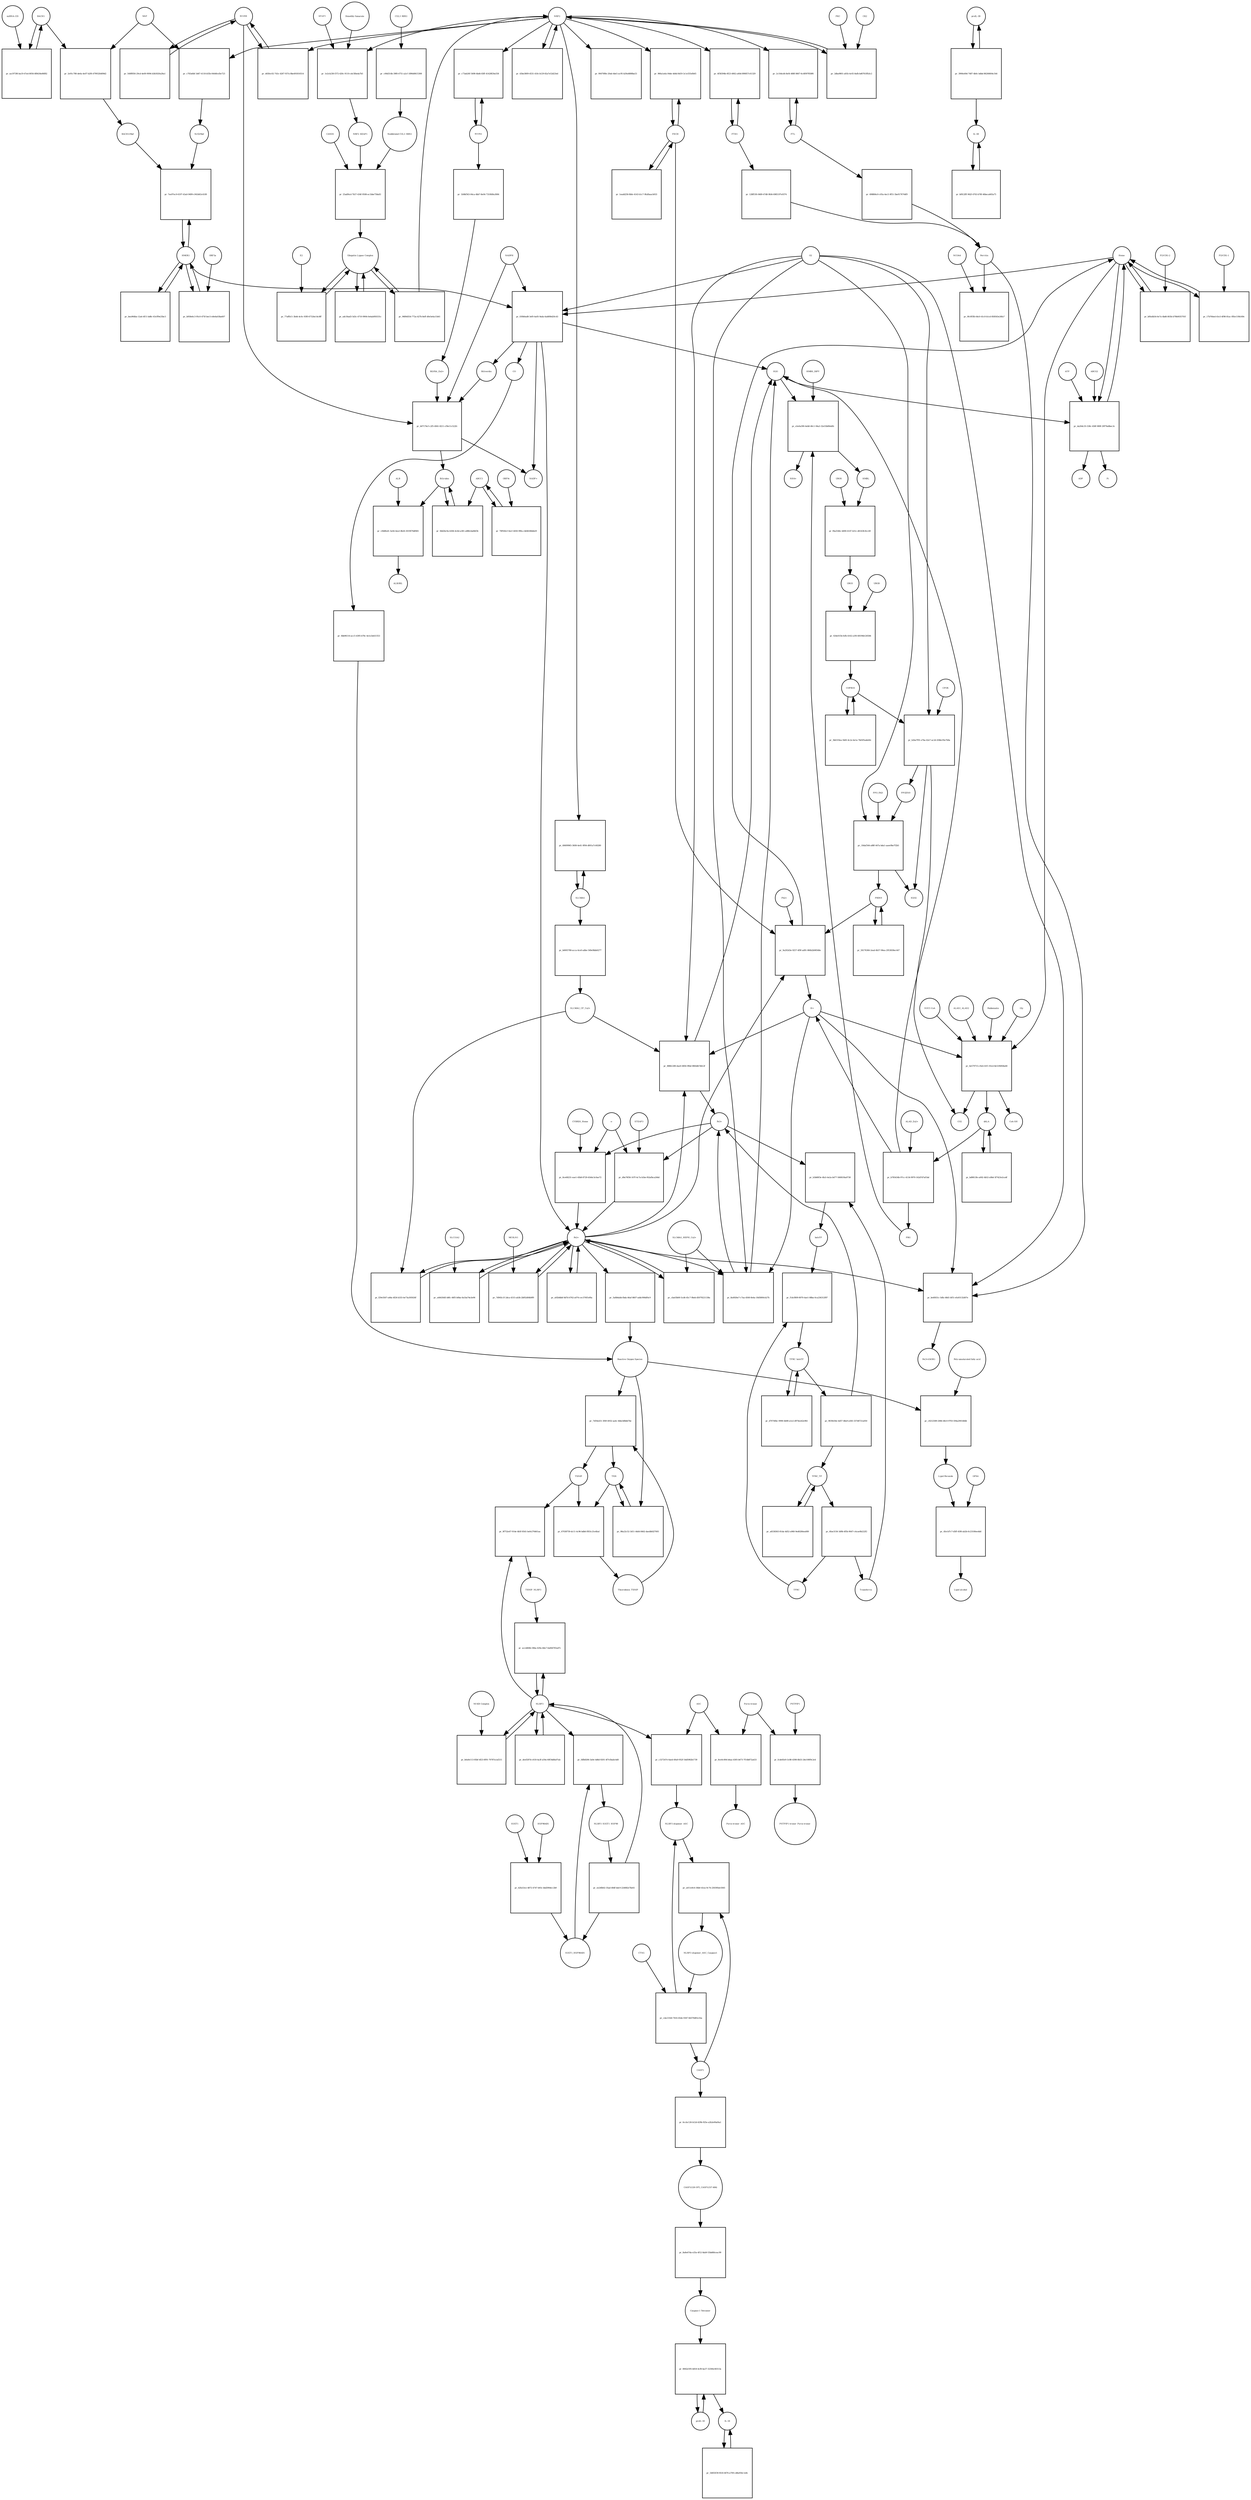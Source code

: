 strict digraph  {
Heme [annotation="urn_miriam_obo.chebi_CHEBI%3A30413", bipartite=0, cls="simple chemical", fontsize=4, label=Heme, shape=circle];
"pr_030b0ad8-3ef0-4a05-9ada-6ad69b420c43" [annotation="", bipartite=1, cls=process, fontsize=4, label="pr_030b0ad8-3ef0-4a05-9ada-6ad69b420c43", shape=square];
Biliverdin [annotation="urn_miriam_obo.chebi_CHEBI%3A17033", bipartite=0, cls="simple chemical", fontsize=4, label=Biliverdin, shape=circle];
HMOX1 [annotation="", bipartite=0, cls=macromolecule, fontsize=4, label=HMOX1, shape=circle];
O2 [annotation="urn_miriam_obo.chebi_CHEBI%3A15379", bipartite=0, cls="simple chemical", fontsize=4, label=O2, shape=circle];
NADPH [annotation="urn_miriam_obo.chebi_CHEBI%3A16474", bipartite=0, cls="simple chemical", fontsize=4, label=NADPH, shape=circle];
H2O [annotation="urn_miriam_obo.chebi_CHEBI%3A15377", bipartite=0, cls="simple chemical", fontsize=4, label=H2O, shape=circle];
"Fe2+" [annotation="urn_miriam_obo.chebi_CHEBI%3A29033", bipartite=0, cls="simple chemical", fontsize=4, label="Fe2+", shape=circle];
"NADP+" [annotation="urn_miriam_obo.chebi_CHEBI%3A18009", bipartite=0, cls="simple chemical", fontsize=4, label="NADP+", shape=circle];
CO [annotation="urn_miriam_obo.chebi_CHEBI%3A17245", bipartite=0, cls="simple chemical", fontsize=4, label=CO, shape=circle];
"pr_bf0a4b54-6e7a-4bd6-803b-b79b0035701f" [annotation="", bipartite=1, cls=process, fontsize=4, label="pr_bf0a4b54-6e7a-4bd6-803b-b79b0035701f", shape=square];
"FLVCR1-2" [annotation=urn_miriam_uniprot_Q9Y5Y0, bipartite=0, cls=macromolecule, fontsize=4, label="FLVCR1-2", shape=circle];
"pr_b07176cf-c2f5-4941-8211-cf9e11c522fc" [annotation="", bipartite=1, cls=process, fontsize=4, label="pr_b07176cf-c2f5-4941-8211-cf9e11c522fc", shape=square];
Bilirubin [annotation="urn_miriam_obo.chebi_CHEBI%3A16990", bipartite=0, cls="simple chemical", fontsize=4, label=Bilirubin, shape=circle];
BLVRB [annotation=urn_miriam_uniprot_P30043, bipartite=0, cls=macromolecule, fontsize=4, label=BLVRB, shape=circle];
"BLVRA_Zn2+" [annotation="urn_miriam_obo.chebi_CHEBI%3A29805|urn_miriam_uniprot_P53004", bipartite=0, cls=complex, fontsize=4, label="BLVRA_Zn2+", shape=circle];
"pr_84d2bc9a-b584-4c6d-a381-a88b1da8bf3b" [annotation="", bipartite=1, cls=process, fontsize=4, label="pr_84d2bc9a-b584-4c6d-a381-a88b1da8bf3b", shape=square];
ABCC1 [annotation="", bipartite=0, cls=macromolecule, fontsize=4, label=ABCC1, shape=circle];
"pr_c0b8fed1-5e44-4ea3-8b26-3019076df681" [annotation="", bipartite=1, cls=process, fontsize=4, label="pr_c0b8fed1-5e44-4ea3-8b26-3019076df681", shape=square];
ALB [annotation=urn_miriam_uniprot_P02768, bipartite=0, cls=macromolecule, fontsize=4, label=ALB, shape=circle];
"ALB/BIL" [annotation="urn_miriam_uniprot_P02768|urn_miriam_obo.chebi_CHEBI%3A16990", bipartite=0, cls=complex, fontsize=4, label="ALB/BIL", shape=circle];
NRF2 [annotation="", bipartite=0, cls=macromolecule, fontsize=4, label=NRF2, shape=circle];
"pr_c783a6bf-3d47-4118-b55b-04440cd5e723" [annotation="", bipartite=1, cls=process, fontsize=4, label="pr_c783a6bf-3d47-4118-b55b-04440cd5e723", shape=square];
MAF [annotation=urn_miriam_uniprot_O75444, bipartite=0, cls=macromolecule, fontsize=4, label=MAF, shape=circle];
"Nrf2/Maf" [annotation="", bipartite=0, cls=complex, fontsize=4, label="Nrf2/Maf", shape=circle];
"pr_2e91c780-de6a-4e07-b2f6-4799320d09d2" [annotation="", bipartite=1, cls=process, fontsize=4, label="pr_2e91c780-de6a-4e07-b2f6-4799320d09d2", shape=square];
BACH1 [annotation=urn_miriam_uniprot_O14867, bipartite=0, cls=macromolecule, fontsize=4, label=BACH1, shape=circle];
"BACH1/Maf" [annotation="", bipartite=0, cls=complex, fontsize=4, label="BACH1/Maf", shape=circle];
"pr_aa1973f6-ba19-47a4-8056-8f8436e86f82" [annotation="", bipartite=1, cls=process, fontsize=4, label="pr_aa1973f6-ba19-47a4-8056-8f8436e86f82", shape=square];
"miRNA-155" [annotation=urn_miriam_ncbigene_406947, bipartite=0, cls="nucleic acid feature", fontsize=4, label="miRNA-155", shape=circle];
"pr_7ee97ec9-6197-43a0-9499-c943d43c4189" [annotation="", bipartite=1, cls=process, fontsize=4, label="pr_7ee97ec9-6197-43a0-9499-c943d43c4189", shape=square];
PRIN9 [annotation="urn_miriam_obo.chebi_CHEBI%3A15430", bipartite=0, cls="simple chemical", fontsize=4, label=PRIN9, shape=circle];
"pr_9a202d3e-9257-4f9f-ad91-866b2b98548e" [annotation="", bipartite=1, cls=process, fontsize=4, label="pr_9a202d3e-9257-4f9f-ad91-866b2b98548e", shape=square];
FECH [annotation=urn_miriam_uniprot_P22830, bipartite=0, cls=macromolecule, fontsize=4, label=FECH, shape=circle];
"Pb2+" [annotation="urn_miriam_obo.chebi_CHEBI%3A27889", bipartite=0, cls="simple chemical", fontsize=4, label="Pb2+", shape=circle];
"H+" [annotation="urn_miriam_obo.chebi_CHEBI%3A15378", bipartite=0, cls="simple chemical", fontsize=4, label="H+", shape=circle];
"SUCC-CoA" [annotation="urn_miriam_obo.chebi_CHEBI%3A57292", bipartite=0, cls="simple chemical", fontsize=4, label="SUCC-CoA", shape=circle];
"pr_4e579715-c9e4-41f1-93cd-8e51f6858a68" [annotation="", bipartite=1, cls=process, fontsize=4, label="pr_4e579715-c9e4-41f1-93cd-8e51f6858a68", shape=square];
dALA [annotation="urn_miriam_obo.chebi_CHEBI%3A356416", bipartite=0, cls="simple chemical", fontsize=4, label=dALA, shape=circle];
ALAS1_ALAS2 [annotation="urn_miriam_uniprot_P13196|urn_miriam_uniprot_P22557", bipartite=0, cls=complex, fontsize=4, label=ALAS1_ALAS2, shape=circle];
Panhematin [annotation="urn_miriam_obo.chebi_CHEBI%3A50385", bipartite=0, cls="simple chemical", fontsize=4, label=Panhematin, shape=circle];
Gly [annotation="urn_miriam_obo.chebi_CHEBI%3A57305", bipartite=0, cls="simple chemical", fontsize=4, label=Gly, shape=circle];
"CoA-SH" [annotation="urn_miriam_obo.chebi_CHEBI%3A15346", bipartite=0, cls="simple chemical", fontsize=4, label="CoA-SH", shape=circle];
CO2 [annotation="urn_miriam_obo.chebi_CHEBI%3A16526", bipartite=0, cls="simple chemical", fontsize=4, label=CO2, shape=circle];
"pr_1e2cb238-f372-420c-9110-cdc5fbeda7b5" [annotation="", bipartite=1, cls=process, fontsize=4, label="pr_1e2cb238-f372-420c-9110-cdc5fbeda7b5", shape=square];
KEAP1 [annotation=urn_miriam_uniprot_Q14145, bipartite=0, cls=macromolecule, fontsize=4, label=KEAP1, shape=circle];
NRF2_KEAP1 [annotation="urn_miriam_uniprot_Q14145|urn_miriam_uniprot_Q16236", bipartite=0, cls=complex, fontsize=4, label=NRF2_KEAP1, shape=circle];
"Dimethly fumarate" [annotation="urn_miriam_obo.chebi_CHEBI%3A76004", bipartite=0, cls="simple chemical", fontsize=4, label="Dimethly fumarate", shape=circle];
"Ubiquitin Ligase Complex" [annotation="urn_miriam_uniprot_Q14145|urn_miriam_uniprot_Q15843|urn_miriam_uniprot_Q13618|urn_miriam_uniprot_P62877|urn_miriam_uniprot_Q16236|urn_miriam_uniprot_P0CG48|urn_miriam_pubmed_19940261|urn_miriam_interpro_IPR000608", bipartite=0, cls=complex, fontsize=4, label="Ubiquitin Ligase Complex", shape=circle];
"pr_adc56ad3-5d3c-4710-9904-0e4ab950331c" [annotation="", bipartite=1, cls=process, fontsize=4, label="pr_adc56ad3-5d3c-4710-9904-0e4ab950331c", shape=square];
"pr_b785434b-97cc-4134-9970-162d7d7af1bd" [annotation="", bipartite=1, cls=process, fontsize=4, label="pr_b785434b-97cc-4134-9970-162d7d7af1bd", shape=square];
PBG [annotation="urn_miriam_obo.chebi_CHEBI%3A58126", bipartite=0, cls="simple chemical", fontsize=4, label=PBG, shape=circle];
"ALAD_Zn2+" [annotation="urn_miriam_uniprot_P13716|urn_miriam_obo.chebi_CHEBI%3A29105", bipartite=0, cls=complex, fontsize=4, label="ALAD_Zn2+", shape=circle];
"pr_e5e0a390-4eb8-40c1-94a3-32e55b89ebfb" [annotation="", bipartite=1, cls=process, fontsize=4, label="pr_e5e0a390-4eb8-40c1-94a3-32e55b89ebfb", shape=square];
HMBL [annotation="urn_miriam_obo.chebi_CHEBI%3A57845", bipartite=0, cls="simple chemical", fontsize=4, label=HMBL, shape=circle];
HMBS_DIPY [annotation="urn_miriam_obo.chebi_CHEBI%3A36319|urn_miriam_uniprot_P08397", bipartite=0, cls=complex, fontsize=4, label=HMBS_DIPY, shape=circle];
"NH4+" [annotation="urn_miriam_obo.chebi_CHEBI%3A28938", bipartite=0, cls="simple chemical", fontsize=4, label="NH4+", shape=circle];
"pr_f8a2546c-b000-4147-b31c-d6143fc8cc49" [annotation="", bipartite=1, cls=process, fontsize=4, label="pr_f8a2546c-b000-4147-b31c-d6143fc8cc49", shape=square];
URO3 [annotation="urn_miriam_obo.chebi_CHEBI%3A15437", bipartite=0, cls="simple chemical", fontsize=4, label=URO3, shape=circle];
UROS [annotation=urn_miriam_uniprot_P10746, bipartite=0, cls=macromolecule, fontsize=4, label=UROS, shape=circle];
"pr_024e015b-fefb-4162-a1f6-68194b126584" [annotation="", bipartite=1, cls=process, fontsize=4, label="pr_024e015b-fefb-4162-a1f6-68194b126584", shape=square];
COPRO3 [annotation="urn_miriam_obo.chebi_CHEBI%3A15439", bipartite=0, cls="simple chemical", fontsize=4, label=COPRO3, shape=circle];
UROD [annotation=urn_miriam_uniprot_P06132, bipartite=0, cls=macromolecule, fontsize=4, label=UROD, shape=circle];
"pr_b2ba7f91-e7ba-42e7-ac2d-204bc95e7b9a" [annotation="", bipartite=1, cls=process, fontsize=4, label="pr_b2ba7f91-e7ba-42e7-ac2d-204bc95e7b9a", shape=square];
PPGEN9 [annotation="urn_miriam_obo.chebi_CHEBI%3A15435", bipartite=0, cls="simple chemical", fontsize=4, label=PPGEN9, shape=circle];
CPOX [annotation=urn_miriam_uniprot_P36551, bipartite=0, cls=macromolecule, fontsize=4, label=CPOX, shape=circle];
H2O2 [annotation="urn_miriam_obo.chebi_CHEBI%3A16240", bipartite=0, cls="simple chemical", fontsize=4, label=H2O2, shape=circle];
"pr_10daf344-a88f-447a-bda1-aaee9be7f2b5" [annotation="", bipartite=1, cls=process, fontsize=4, label="pr_10daf344-a88f-447a-bda1-aaee9be7f2b5", shape=square];
PPO_FAD [annotation="urn_miriam_obo.chebi_CHEBI%3A16238|urn_miriam_uniprot_P50336", bipartite=0, cls=complex, fontsize=4, label=PPO_FAD, shape=circle];
"pr_43be3809-4531-41fe-b129-82a7e52d23ed" [annotation="", bipartite=1, cls=process, fontsize=4, label="pr_43be3809-4531-41fe-b129-82a7e52d23ed", shape=square];
"pr_bd9813fe-a002-4b52-a9b4-5f7423e2ca4f" [annotation="", bipartite=1, cls="uncertain process", fontsize=4, label="pr_bd9813fe-a002-4b52-a9b4-5f7423e2ca4f", shape=square];
"pr_3b6319ea-5b83-4c2e-be1a-7b65f5adeb9c" [annotation="", bipartite=1, cls="uncertain process", fontsize=4, label="pr_3b6319ea-5b83-4c2e-be1a-7b65f5adeb9c", shape=square];
"pr_58176366-2ead-4b57-96ea-2953838ec447" [annotation="", bipartite=1, cls="uncertain process", fontsize=4, label="pr_58176366-2ead-4b57-96ea-2953838ec447", shape=square];
"Poly-unsaturated fatty acid" [annotation="urn_miriam_obo.chebi_CHEBI%3A26208", bipartite=0, cls="simple chemical", fontsize=4, label="Poly-unsaturated fatty acid", shape=circle];
"pr_c8212589-2084-48c0-9703-594a290148db" [annotation="", bipartite=1, cls=process, fontsize=4, label="pr_c8212589-2084-48c0-9703-594a290148db", shape=square];
"Lipid Peroxide" [annotation="urn_miriam_obo.chebi_CHEBI%3A61051", bipartite=0, cls="simple chemical", fontsize=4, label="Lipid Peroxide", shape=circle];
"Reactive Oxygen Species" [annotation="urn_miriam_obo.chebi_CHEBI%3A26523", bipartite=0, cls="simple chemical", fontsize=4, label="Reactive Oxygen Species", shape=circle];
"pr_be4f451c-5dfa-48d1-bf51-efa93132d07e" [annotation="", bipartite=1, cls=process, fontsize=4, label="pr_be4f451c-5dfa-48d1-bf51-efa93132d07e", shape=square];
"Fe(3+)O(OH)" [annotation="urn_miriam_obo.chebi_CHEBI%3A78619", bipartite=0, cls="simple chemical", fontsize=4, label="Fe(3+)O(OH)", shape=circle];
Ferritin [annotation=urn_miriam_uniprot_P02794, bipartite=0, cls=complex, fontsize=4, label=Ferritin, shape=circle];
"pr_f29e5567-a46a-4f26-b333-4e73a305026f" [annotation="", bipartite=1, cls=process, fontsize=4, label="pr_f29e5567-a46a-4f26-b333-4e73a305026f", shape=square];
"SLC40A1_CP_Cu2+" [annotation="urn_miriam_uniprot_P00450|urn_miriam_uniprot_Q9NP59|urn_miriam_obo.chebi_CHEBI%3A29036", bipartite=0, cls=complex, fontsize=4, label="SLC40A1_CP_Cu2+", shape=circle];
"pr_888b1280-dae0-4856-9fbd-0864db7db12f" [annotation="", bipartite=1, cls=process, fontsize=4, label="pr_888b1280-dae0-4856-9fbd-0864db7db12f", shape=square];
"Fe3+" [annotation="urn_miriam_obo.chebi_CHEBI%3A29034", bipartite=0, cls="simple chemical", fontsize=4, label="Fe3+", shape=circle];
SLC40A1 [annotation=urn_miriam_ncbigene_30061, bipartite=0, cls="nucleic acid feature", fontsize=4, label=SLC40A1, shape=circle];
"pr_68499965-3608-4e41-9f04-d001a7c60280" [annotation="", bipartite=1, cls=process, fontsize=4, label="pr_68499965-3608-4e41-9f04-d001a7c60280", shape=square];
FTH1 [annotation=urn_miriam_ncbigene_2495, bipartite=0, cls="nucleic acid feature", fontsize=4, label=FTH1, shape=circle];
"pr_4f58394b-0f23-4062-a40d-890857c61329" [annotation="", bipartite=1, cls=process, fontsize=4, label="pr_4f58394b-0f23-4062-a40d-890857c61329", shape=square];
FTL [annotation=urn_miriam_ncbigene_2512, bipartite=0, cls="nucleic acid feature", fontsize=4, label=FTL, shape=circle];
"pr_2c10dcd4-8ef4-488f-8667-6c4f097858f6" [annotation="", bipartite=1, cls=process, fontsize=4, label="pr_2c10dcd4-8ef4-488f-8667-6c4f097858f6", shape=square];
"pr_128ff1f6-0489-47d8-9fd4-6985197e9374" [annotation="", bipartite=1, cls=process, fontsize=4, label="pr_128ff1f6-0489-47d8-9fd4-6985197e9374", shape=square];
"pr_498884c0-c05a-4ec5-9f51-5be9176744f9" [annotation="", bipartite=1, cls=process, fontsize=4, label="pr_498884c0-c05a-4ec5-9f51-5be9176744f9", shape=square];
"pr_966a1a6a-04de-4d4d-8d19-3c1e555efb65" [annotation="", bipartite=1, cls=process, fontsize=4, label="pr_966a1a6a-04de-4d4d-8d19-3c1e555efb65", shape=square];
"pr_1eadd258-8bfe-4143-b1c7-9fafbaacb933" [annotation="", bipartite=1, cls=process, fontsize=4, label="pr_1eadd258-8bfe-4143-b1c7-9fafbaacb933", shape=square];
"pr_bea964ba-12a4-4f11-bd8c-63cff9e25bc5" [annotation="", bipartite=1, cls=process, fontsize=4, label="pr_bea964ba-12a4-4f11-bd8c-63cff9e25bc5", shape=square];
BLVRA [annotation=urn_miriam_ncbigene_644, bipartite=0, cls="nucleic acid feature", fontsize=4, label=BLVRA, shape=circle];
"pr_c73ab26f-5498-4bd4-83ff-41428f20a558" [annotation="", bipartite=1, cls=process, fontsize=4, label="pr_c73ab26f-5498-4bd4-83ff-41428f20a558", shape=square];
"pr_d45fec02-743c-4267-937a-8be491816514" [annotation="", bipartite=1, cls=process, fontsize=4, label="pr_d45fec02-743c-4267-937a-8be491816514", shape=square];
"pr_540ff856-29cd-4e69-9094-b3b5020a26a1" [annotation="", bipartite=1, cls=process, fontsize=4, label="pr_540ff856-29cd-4e69-9094-b3b5020a26a1", shape=square];
"pr_1b9bf563-04ca-4bb7-8e04-7310fd0a3084" [annotation="", bipartite=1, cls=process, fontsize=4, label="pr_1b9bf563-04ca-4bb7-8e04-7310fd0a3084", shape=square];
"pr_b6005788-acca-4ce0-adbe-549e9bbb0277" [annotation="", bipartite=1, cls=process, fontsize=4, label="pr_b6005788-acca-4ce0-adbe-549e9bbb0277", shape=square];
"pr_9fc0f5fb-0dc0-41c0-b1cd-858563e26fa7" [annotation="", bipartite=1, cls=process, fontsize=4, label="pr_9fc0f5fb-0dc0-41c0-b1cd-858563e26fa7", shape=square];
NCOA4 [annotation=urn_miriam_uniprot_Q13772, bipartite=0, cls=macromolecule, fontsize=4, label=NCOA4, shape=circle];
"pr_8ce68231-eae1-45b8-8729-4544c5c0ae72" [annotation="", bipartite=1, cls=process, fontsize=4, label="pr_8ce68231-eae1-45b8-8729-4544c5c0ae72", shape=square];
CYBRD1_Heme [annotation="urn_miriam_uniprot_Q53TN4|urn_miriam_obo.chebi_CHEBI%3A30413", bipartite=0, cls=complex, fontsize=4, label=CYBRD1_Heme, shape=circle];
"e-" [annotation="urn_miriam_obo.chebi_CHEBI%3A10545", bipartite=0, cls="simple chemical", fontsize=4, label="e-", shape=circle];
"pr_a46430d5-b8fc-46f5-b0ba-0a1ba74e3e96" [annotation="", bipartite=1, cls=process, fontsize=4, label="pr_a46430d5-b8fc-46f5-b0ba-0a1ba74e3e96", shape=square];
SLC11A2 [annotation=urn_miriam_uniprot_P49281, bipartite=0, cls=macromolecule, fontsize=4, label=SLC11A2, shape=circle];
"pr_45e1d7c7-d5ff-45f6-ab2b-0c23100ee4dd" [annotation="", bipartite=1, cls=process, fontsize=4, label="pr_45e1d7c7-d5ff-45f6-ab2b-0c23100ee4dd", shape=square];
"Lipid alcohol" [annotation="urn_miriam_obo.chebi_CHEBI%3A24026", bipartite=0, cls="simple chemical", fontsize=4, label="Lipid alcohol", shape=circle];
GPX4 [annotation=urn_miriam_uniprot_P36969, bipartite=0, cls=macromolecule, fontsize=4, label=GPX4, shape=circle];
"pr_b958e6c3-95c0-475f-bec5-e8e6a03ba607" [annotation="", bipartite=1, cls=process, fontsize=4, label="pr_b958e6c3-95c0-475f-bec5-e8e6a03ba607", shape=square];
ORF3a [annotation="urn_miriam_uniprot_P0DTC3|urn_miriam_taxonomy_2697049", bipartite=0, cls=macromolecule, fontsize=4, label=ORF3a, shape=circle];
"pr_5a8b6abb-fbda-46af-8607-addc906df4c9" [annotation="", bipartite=1, cls=process, fontsize=4, label="pr_5a8b6abb-fbda-46af-8607-addc906df4c9", shape=square];
"pr_70f926cf-0ecf-4450-99fa-cb64636bbb29" [annotation="", bipartite=1, cls=process, fontsize=4, label="pr_70f926cf-0ecf-4450-99fa-cb64636bbb29", shape=square];
ORF9c [annotation=urn_miriam_taxonomy_2697049, bipartite=0, cls=macromolecule, fontsize=4, label=ORF9c, shape=circle];
CUL3_RBX1 [annotation="urn_miriam_uniprot_Q13618|urn_miriam_uniprot_P62877", bipartite=0, cls=complex, fontsize=4, label=CUL3_RBX1, shape=circle];
"pr_c06d314b-39f8-4751-a2cf-1896d0615308" [annotation="", bipartite=1, cls=process, fontsize=4, label="pr_c06d314b-39f8-4751-a2cf-1896d0615308", shape=square];
"Neddylated CUL3_RBX1" [annotation="urn_miriam_uniprot_Q15843|urn_miriam_uniprot_Q13618|urn_miriam_uniprot_P62877", bipartite=0, cls=complex, fontsize=4, label="Neddylated CUL3_RBX1", shape=circle];
"pr_90470f8e-20ab-4de5-ac95-b29a4888ba53" [annotation="", bipartite=1, cls=process, fontsize=4, label="pr_90470f8e-20ab-4de5-ac95-b29a4888ba53", shape=square];
"pr_25adf4cd-7b57-434f-9508-ec1bbe758a83" [annotation="", bipartite=1, cls=process, fontsize=4, label="pr_25adf4cd-7b57-434f-9508-ec1bbe758a83", shape=square];
CAND1 [annotation=urn_miriam_uniprot_Q86VP6, bipartite=0, cls=macromolecule, fontsize=4, label=CAND1, shape=circle];
E2 [annotation=urn_miriam_interpro_IPR000608, bipartite=0, cls=macromolecule, fontsize=4, label=E2, shape=circle];
"pr_77affb11-3b44-4c0c-93f0-67324e14c8ff" [annotation="", bipartite=1, cls=process, fontsize=4, label="pr_77affb11-3b44-4c0c-93f0-67324e14c8ff", shape=square];
"pr_2dba9801-a81b-4c65-8afb-bd6761ffb3c2" [annotation="", bipartite=1, cls=process, fontsize=4, label="pr_2dba9801-a81b-4c65-8afb-bd6761ffb3c2", shape=square];
PKC [annotation="urn_miriam_pubmed_12198130|urn_miriam_interpro_IPR012233", bipartite=0, cls=macromolecule, fontsize=4, label=PKC, shape=circle];
CK2 [annotation="", bipartite=0, cls=macromolecule, fontsize=4, label=CK2, shape=circle];
"pr_17b764ed-41e3-4f98-81ac-f85e119b169c" [annotation="", bipartite=1, cls=process, fontsize=4, label="pr_17b764ed-41e3-4f98-81ac-f85e119b169c", shape=square];
"FLVCR1-1" [annotation=urn_miriam_uniprot_Q9Y5Y0, bipartite=0, cls=macromolecule, fontsize=4, label="FLVCR1-1", shape=circle];
"pr_da20dc35-538c-458f-989f-29f79a8bec3c" [annotation="", bipartite=1, cls=process, fontsize=4, label="pr_da20dc35-538c-458f-989f-29f79a8bec3c", shape=square];
ABCG2 [annotation=urn_miriam_uniprot_Q9UNQ0, bipartite=0, cls="macromolecule multimer", fontsize=4, label=ABCG2, shape=circle];
ATP [annotation="urn_miriam_obo.chebi_CHEBI%3A30616", bipartite=0, cls="simple chemical", fontsize=4, label=ATP, shape=circle];
Pi [annotation="urn_miriam_obo.chebi_CHEBI%3A18367", bipartite=0, cls="simple chemical", fontsize=4, label=Pi, shape=circle];
ADP [annotation="urn_miriam_obo.chebi_CHEBI%3A456216", bipartite=0, cls="simple chemical", fontsize=4, label=ADP, shape=circle];
"pr_cba03b00-5cd4-45c7-9beb-d5079221138a" [annotation="", bipartite=1, cls=process, fontsize=4, label="pr_cba03b00-5cd4-45c7-9beb-d5079221138a", shape=square];
"SLC40A1_HEPH_Cu2+" [annotation="urn_miriam_uniprot_Q9BQS7|urn_miriam_uniprot_Q9NP59|urn_miriam_obo.chebi_CHEBI%3A28694", bipartite=0, cls=complex, fontsize=4, label="SLC40A1_HEPH_Cu2+", shape=circle];
"pr_8a4926e7-c7aa-4560-8e4a-18d5800cb27b" [annotation="", bipartite=1, cls=process, fontsize=4, label="pr_8a4926e7-c7aa-4560-8e4a-18d5800cb27b", shape=square];
"pr_b3b80f3e-4fa5-4e2a-b477-56081f4a0738" [annotation="", bipartite=1, cls=process, fontsize=4, label="pr_b3b80f3e-4fa5-4e2a-b477-56081f4a0738", shape=square];
Transferrin [annotation=urn_miriam_uniprot_P02787, bipartite=0, cls=macromolecule, fontsize=4, label=Transferrin, shape=circle];
holoTF [annotation="urn_miriam_uniprot_P02787|urn_miriam_obo.chebi_CHEBI%3A29034", bipartite=0, cls=complex, fontsize=4, label=holoTF, shape=circle];
TFRC [annotation=urn_miriam_uniprot_P02786, bipartite=0, cls="macromolecule multimer", fontsize=4, label=TFRC, shape=circle];
"pr_f1dcf809-8070-4ae1-88ba-0ca236312f87" [annotation="", bipartite=1, cls=process, fontsize=4, label="pr_f1dcf809-8070-4ae1-88ba-0ca236312f87", shape=square];
TFRC_holoTF [annotation="urn_miriam_uniprot_P02787|urn_miriam_obo.chebi_CHEBI%3A29034|urn_miriam_uniprot_P02786", bipartite=0, cls=complex, fontsize=4, label=TFRC_holoTF, shape=circle];
"pr_d70740bc-9990-4b98-a1e2-d974ee42e9fd" [annotation="", bipartite=1, cls=process, fontsize=4, label="pr_d70740bc-9990-4b98-a1e2-d974ee42e9fd", shape=square];
"pr_9039e56e-4d57-48a9-a583-337d6721a050" [annotation="", bipartite=1, cls=process, fontsize=4, label="pr_9039e56e-4d57-48a9-a583-337d6721a050", shape=square];
TFRC_TF [annotation="urn_miriam_uniprot_P02787|urn_miriam_uniprot_P02786", bipartite=0, cls=complex, fontsize=4, label=TFRC_TF, shape=circle];
"pr_d9a70f36-167f-4c7a-b1be-f62afbca264d" [annotation="", bipartite=1, cls=process, fontsize=4, label="pr_d9a70f36-167f-4c7a-b1be-f62afbca264d", shape=square];
STEAP3 [annotation=urn_miriam_uniprot_Q658P3, bipartite=0, cls=macromolecule, fontsize=4, label=STEAP3, shape=circle];
"pr_7d945c1f-2dca-4315-ab3b-2bf02d04b9f9" [annotation="", bipartite=1, cls=process, fontsize=4, label="pr_7d945c1f-2dca-4315-ab3b-2bf02d04b9f9", shape=square];
MCOLN1 [annotation=urn_miriam_uniprot_Q9GZU1, bipartite=0, cls=macromolecule, fontsize=4, label=MCOLN1, shape=circle];
"pr_a92b4bbf-8d7d-4762-a074-cec576f1ef6a" [annotation="", bipartite=1, cls=process, fontsize=4, label="pr_a92b4bbf-8d7d-4762-a074-cec576f1ef6a", shape=square];
"pr_a8338363-81da-4d52-a960-9ed6284ea089" [annotation="", bipartite=1, cls=process, fontsize=4, label="pr_a8338363-81da-4d52-a960-9ed6284ea089", shape=square];
"pr_6fae3156-3d9b-4f5b-9647-c4cae0b222f2" [annotation="", bipartite=1, cls=process, fontsize=4, label="pr_6fae3156-3d9b-4f5b-9647-c4cae0b222f2", shape=square];
"pr_9689d554-772a-427b-8eff-d0e5e6a11b61" [annotation="", bipartite=1, cls=process, fontsize=4, label="pr_9689d554-772a-427b-8eff-d0e5e6a11b61", shape=square];
Thioredoxin_TXNIP [annotation="urn_miriam_uniprot_P10599|urn_miriam_uniprot_Q9H3M7", bipartite=0, cls=complex, fontsize=4, label=Thioredoxin_TXNIP, shape=circle];
"pr_7d59a431-3f49-4932-aa4c-4bbcb8bbb7be" [annotation="", bipartite=1, cls=process, fontsize=4, label="pr_7d59a431-3f49-4932-aa4c-4bbcb8bbb7be", shape=square];
TXNIP [annotation=urn_miriam_uniprot_Q9H3M7, bipartite=0, cls=macromolecule, fontsize=4, label=TXNIP, shape=circle];
TXN [annotation=urn_miriam_uniprot_P10599, bipartite=0, cls=macromolecule, fontsize=4, label=TXN, shape=circle];
NLRP3 [annotation=urn_miriam_uniprot_Q96P20, bipartite=0, cls=macromolecule, fontsize=4, label=NLRP3, shape=circle];
"pr_b0a0e113-85bf-4f23-8f91-70787a1af215" [annotation="", bipartite=1, cls=process, fontsize=4, label="pr_b0a0e113-85bf-4f23-8f91-70787a1af215", shape=square];
"Nf-KB Complex" [annotation="urn_miriam_uniprot_P19838|urn_miriam_uniprot_Q04206|urn_miriam_uniprot_Q00653", bipartite=0, cls=complex, fontsize=4, label="Nf-KB Complex", shape=circle];
"pr_deef287d-c618-4a3f-a59a-60f34d8a07ab" [annotation="", bipartite=1, cls=process, fontsize=4, label="pr_deef287d-c618-4a3f-a59a-60f34d8a07ab", shape=square];
"pr_98a22c52-3d11-44d4-8462-daedbfd27005" [annotation="", bipartite=1, cls=process, fontsize=4, label="pr_98a22c52-3d11-44d4-8462-daedbfd27005", shape=square];
"pr_67038759-dc11-4c96-bdb6-f855c21e4fad" [annotation="", bipartite=1, cls=process, fontsize=4, label="pr_67038759-dc11-4c96-bdb6-f855c21e4fad", shape=square];
HSP90AB1 [annotation=urn_miriam_uniprot_P08238, bipartite=0, cls=macromolecule, fontsize=4, label=HSP90AB1, shape=circle];
"pr_42fa53ce-4872-4747-b93c-bbd390dcc2b9" [annotation="", bipartite=1, cls=process, fontsize=4, label="pr_42fa53ce-4872-4747-b93c-bbd390dcc2b9", shape=square];
SUGT1 [annotation=urn_miriam_uniprot_Q9Y2Z0, bipartite=0, cls=macromolecule, fontsize=4, label=SUGT1, shape=circle];
SUGT1_HSP90AB1 [annotation="urn_miriam_uniprot_P08238|urn_miriam_uniprot_Q9Y2Z0", bipartite=0, cls=complex, fontsize=4, label=SUGT1_HSP90AB1, shape=circle];
"pr_fdfb8206-3a0e-4d6d-9201-4f7e5babc4d0" [annotation="", bipartite=1, cls=process, fontsize=4, label="pr_fdfb8206-3a0e-4d6d-9201-4f7e5babc4d0", shape=square];
NLRP3_SUGT1_HSP90 [annotation="urn_miriam_uniprot_P08238|urn_miriam_uniprot_Q96P20|urn_miriam_uniprot_Q9Y2Z0", bipartite=0, cls=complex, fontsize=4, label=NLRP3_SUGT1_HSP90, shape=circle];
"pr_9f752e47-914e-4b5f-8541-befe276461aa" [annotation="", bipartite=1, cls=process, fontsize=4, label="pr_9f752e47-914e-4b5f-8541-befe276461aa", shape=square];
TXNIP_NLRP3 [annotation="urn_miriam_uniprot_Q9H3M7|urn_miriam_uniprot_Q96P20", bipartite=0, cls=complex, fontsize=4, label=TXNIP_NLRP3, shape=circle];
"pr_c327247e-6aed-49a9-952f-54d5982b1739" [annotation="", bipartite=1, cls=process, fontsize=4, label="pr_c327247e-6aed-49a9-952f-54d5982b1739", shape=square];
ASC [annotation=urn_miriam_uniprot_Q9ULZ3, bipartite=0, cls=macromolecule, fontsize=4, label=ASC, shape=circle];
"NLRP3 oligomer_ASC" [annotation="urn_miriam_uniprot_Q9ULZ3|urn_miriam_obo.chebi_CHEBI%3A36080", bipartite=0, cls=complex, fontsize=4, label="NLRP3 oligomer_ASC", shape=circle];
"pr_a011e9c6-36b0-41ea-9c74-230395dc0365" [annotation="", bipartite=1, cls=process, fontsize=4, label="pr_a011e9c6-36b0-41ea-9c74-230395dc0365", shape=square];
CASP1 [annotation=urn_miriam_uniprot_P29466, bipartite=0, cls=macromolecule, fontsize=4, label=CASP1, shape=circle];
"NLRP3 oligomer_ASC_Caspase1" [annotation="urn_miriam_uniprot_P29466|urn_miriam_uniprot_Q9ULZ3", bipartite=0, cls=complex, fontsize=4, label="NLRP3 oligomer_ASC_Caspase1", shape=circle];
"pr_8ce0c004-b4aa-4305-b673-7f14b872a433" [annotation="", bipartite=1, cls=process, fontsize=4, label="pr_8ce0c004-b4aa-4305-b673-7f14b872a433", shape=square];
"Pyrin trimer" [annotation=urn_miriam_uniprot_O15553, bipartite=0, cls=complex, fontsize=4, label="Pyrin trimer", shape=circle];
"Pyrin trimer_ASC" [annotation="urn_miriam_uniprot_O15553|urn_miriam_uniprot_Q9ULZ3", bipartite=0, cls=complex, fontsize=4, label="Pyrin trimer_ASC", shape=circle];
"pr_fcde65e9-3c88-4398-8b53-24e100f9c2e4" [annotation="", bipartite=1, cls=process, fontsize=4, label="pr_fcde65e9-3c88-4398-8b53-24e100f9c2e4", shape=square];
PSTPIP1 [annotation=urn_miriam_uniprot_O43586, bipartite=0, cls="macromolecule multimer", fontsize=4, label=PSTPIP1, shape=circle];
"PSTPIP1 trimer_Pyrin trimer" [annotation="urn_miriam_uniprot_O15553|urn_miriam_uniprot_O43586", bipartite=0, cls=complex, fontsize=4, label="PSTPIP1 trimer_Pyrin trimer", shape=circle];
"pr_cda131b0-7616-45de-9347-8d370d81e1ba" [annotation="", bipartite=1, cls=process, fontsize=4, label="pr_cda131b0-7616-45de-9347-8d370d81e1ba", shape=square];
CTSG [annotation=urn_miriam_uniprot_P08311, bipartite=0, cls=macromolecule, fontsize=4, label=CTSG, shape=circle];
"pr_6ccbc126-b12d-429b-925e-a2b2e00af4a1" [annotation="", bipartite=1, cls=process, fontsize=4, label="pr_6ccbc126-b12d-429b-925e-a2b2e00af4a1", shape=square];
"CASP1(120-197)_CASP1(317-404)" [annotation=urn_miriam_uniprot_P29466, bipartite=0, cls=complex, fontsize=4, label="CASP1(120-197)_CASP1(317-404)", shape=circle];
"pr_8a8e47da-e25a-4f12-8ab9-55bd68ceac99" [annotation="", bipartite=1, cls=process, fontsize=4, label="pr_8a8e47da-e25a-4f12-8ab9-55bd68ceac99", shape=square];
"Caspase-1 Tetramer" [annotation=urn_miriam_uniprot_P29466, bipartite=0, cls="complex multimer", fontsize=4, label="Caspase-1 Tetramer", shape=circle];
"proIL-1B" [annotation=urn_miriam_uniprot_P01584, bipartite=0, cls=macromolecule, fontsize=4, label="proIL-1B", shape=circle];
"pr_3906e49d-7487-4b0c-bdbd-86266604c544" [annotation="", bipartite=1, cls=process, fontsize=4, label="pr_3906e49d-7487-4b0c-bdbd-86266604c544", shape=square];
"IL-1B" [annotation=urn_miriam_uniprot_P01584, bipartite=0, cls=macromolecule, fontsize=4, label="IL-1B", shape=circle];
"pr_bf812fff-962f-4763-b78f-46beca665a75" [annotation="", bipartite=1, cls="omitted process", fontsize=4, label="pr_bf812fff-962f-4763-b78f-46beca665a75", shape=square];
"pr_accdd64b-58ba-429a-b8a7-6a844765ad7c" [annotation="", bipartite=1, cls=process, fontsize=4, label="pr_accdd64b-58ba-429a-b8a7-6a844765ad7c", shape=square];
"proIL-18" [annotation=urn_miriam_uniprot_Q14116, bipartite=0, cls=macromolecule, fontsize=4, label="proIL-18", shape=circle];
"pr_8062e595-b818-4cf8-ba37-32304c60313a" [annotation="", bipartite=1, cls=process, fontsize=4, label="pr_8062e595-b818-4cf8-ba37-32304c60313a", shape=square];
"IL-18" [annotation=urn_miriam_uniprot_Q14116, bipartite=0, cls=macromolecule, fontsize=4, label="IL-18", shape=circle];
"pr_54855f39-f618-4676-a709-cd8a954c1e8c" [annotation="", bipartite=1, cls="omitted process", fontsize=4, label="pr_54855f39-f618-4676-a709-cd8a954c1e8c", shape=square];
"pr_6bb96116-acc5-4395-b78c-4e1e3eb51553" [annotation="", bipartite=1, cls=process, fontsize=4, label="pr_6bb96116-acc5-4395-b78c-4e1e3eb51553", shape=square];
"pr_ee24fb02-35ad-49df-bdc9-224082e7be61" [annotation="", bipartite=1, cls=process, fontsize=4, label="pr_ee24fb02-35ad-49df-bdc9-224082e7be61", shape=square];
Heme -> "pr_030b0ad8-3ef0-4a05-9ada-6ad69b420c43"  [annotation="", interaction_type=consumption];
Heme -> "pr_bf0a4b54-6e7a-4bd6-803b-b79b0035701f"  [annotation="", interaction_type=consumption];
Heme -> "pr_4e579715-c9e4-41f1-93cd-8e51f6858a68"  [annotation=urn_miriam_pubmed_25446301, interaction_type=inhibition];
Heme -> "pr_17b764ed-41e3-4f98-81ac-f85e119b169c"  [annotation="", interaction_type=consumption];
Heme -> "pr_da20dc35-538c-458f-989f-29f79a8bec3c"  [annotation="", interaction_type=consumption];
"pr_030b0ad8-3ef0-4a05-9ada-6ad69b420c43" -> Biliverdin  [annotation="", interaction_type=production];
"pr_030b0ad8-3ef0-4a05-9ada-6ad69b420c43" -> H2O  [annotation="", interaction_type=production];
"pr_030b0ad8-3ef0-4a05-9ada-6ad69b420c43" -> "Fe2+"  [annotation="", interaction_type=production];
"pr_030b0ad8-3ef0-4a05-9ada-6ad69b420c43" -> "NADP+"  [annotation="", interaction_type=production];
"pr_030b0ad8-3ef0-4a05-9ada-6ad69b420c43" -> CO  [annotation="", interaction_type=production];
Biliverdin -> "pr_b07176cf-c2f5-4941-8211-cf9e11c522fc"  [annotation="", interaction_type=consumption];
HMOX1 -> "pr_030b0ad8-3ef0-4a05-9ada-6ad69b420c43"  [annotation="", interaction_type=catalysis];
HMOX1 -> "pr_7ee97ec9-6197-43a0-9499-c943d43c4189"  [annotation="", interaction_type=consumption];
HMOX1 -> "pr_bea964ba-12a4-4f11-bd8c-63cff9e25bc5"  [annotation="", interaction_type=consumption];
HMOX1 -> "pr_b958e6c3-95c0-475f-bec5-e8e6a03ba607"  [annotation="", interaction_type=consumption];
O2 -> "pr_030b0ad8-3ef0-4a05-9ada-6ad69b420c43"  [annotation="", interaction_type=consumption];
O2 -> "pr_b2ba7f91-e7ba-42e7-ac2d-204bc95e7b9a"  [annotation="", interaction_type=consumption];
O2 -> "pr_10daf344-a88f-447a-bda1-aaee9be7f2b5"  [annotation="", interaction_type=consumption];
O2 -> "pr_be4f451c-5dfa-48d1-bf51-efa93132d07e"  [annotation="", interaction_type=consumption];
O2 -> "pr_888b1280-dae0-4856-9fbd-0864db7db12f"  [annotation="", interaction_type=consumption];
O2 -> "pr_8a4926e7-c7aa-4560-8e4a-18d5800cb27b"  [annotation="", interaction_type=consumption];
NADPH -> "pr_030b0ad8-3ef0-4a05-9ada-6ad69b420c43"  [annotation="", interaction_type=consumption];
NADPH -> "pr_b07176cf-c2f5-4941-8211-cf9e11c522fc"  [annotation="", interaction_type=consumption];
H2O -> "pr_e5e0a390-4eb8-40c1-94a3-32e55b89ebfb"  [annotation="", interaction_type=consumption];
H2O -> "pr_da20dc35-538c-458f-989f-29f79a8bec3c"  [annotation="", interaction_type=consumption];
"Fe2+" -> "pr_9a202d3e-9257-4f9f-ad91-866b2b98548e"  [annotation="", interaction_type=consumption];
"Fe2+" -> "pr_be4f451c-5dfa-48d1-bf51-efa93132d07e"  [annotation="", interaction_type=consumption];
"Fe2+" -> "pr_f29e5567-a46a-4f26-b333-4e73a305026f"  [annotation="", interaction_type=consumption];
"Fe2+" -> "pr_888b1280-dae0-4856-9fbd-0864db7db12f"  [annotation="", interaction_type=consumption];
"Fe2+" -> "pr_a46430d5-b8fc-46f5-b0ba-0a1ba74e3e96"  [annotation="", interaction_type=consumption];
"Fe2+" -> "pr_5a8b6abb-fbda-46af-8607-addc906df4c9"  [annotation="urn_miriam_pubmed_26794443|urn_miriam_pubmed_30692038", interaction_type=catalysis];
"Fe2+" -> "pr_cba03b00-5cd4-45c7-9beb-d5079221138a"  [annotation="", interaction_type=consumption];
"Fe2+" -> "pr_8a4926e7-c7aa-4560-8e4a-18d5800cb27b"  [annotation="", interaction_type=consumption];
"Fe2+" -> "pr_7d945c1f-2dca-4315-ab3b-2bf02d04b9f9"  [annotation="", interaction_type=consumption];
"Fe2+" -> "pr_a92b4bbf-8d7d-4762-a074-cec576f1ef6a"  [annotation="", interaction_type=consumption];
CO -> "pr_6bb96116-acc5-4395-b78c-4e1e3eb51553"  [annotation="urn_miriam_pubmed_28356568|urn_miriam_pubmed_25770182", interaction_type=inhibition];
"pr_bf0a4b54-6e7a-4bd6-803b-b79b0035701f" -> Heme  [annotation="", interaction_type=production];
"FLVCR1-2" -> "pr_bf0a4b54-6e7a-4bd6-803b-b79b0035701f"  [annotation="", interaction_type=catalysis];
"pr_b07176cf-c2f5-4941-8211-cf9e11c522fc" -> Bilirubin  [annotation="", interaction_type=production];
"pr_b07176cf-c2f5-4941-8211-cf9e11c522fc" -> "NADP+"  [annotation="", interaction_type=production];
Bilirubin -> "pr_84d2bc9a-b584-4c6d-a381-a88b1da8bf3b"  [annotation="", interaction_type=consumption];
Bilirubin -> "pr_c0b8fed1-5e44-4ea3-8b26-3019076df681"  [annotation="", interaction_type=consumption];
BLVRB -> "pr_b07176cf-c2f5-4941-8211-cf9e11c522fc"  [annotation="", interaction_type=catalysis];
BLVRB -> "pr_d45fec02-743c-4267-937a-8be491816514"  [annotation="", interaction_type=consumption];
BLVRB -> "pr_540ff856-29cd-4e69-9094-b3b5020a26a1"  [annotation="", interaction_type=consumption];
"BLVRA_Zn2+" -> "pr_b07176cf-c2f5-4941-8211-cf9e11c522fc"  [annotation="", interaction_type=catalysis];
"pr_84d2bc9a-b584-4c6d-a381-a88b1da8bf3b" -> Bilirubin  [annotation="", interaction_type=production];
ABCC1 -> "pr_84d2bc9a-b584-4c6d-a381-a88b1da8bf3b"  [annotation="", interaction_type=catalysis];
ABCC1 -> "pr_70f926cf-0ecf-4450-99fa-cb64636bbb29"  [annotation="", interaction_type=consumption];
"pr_c0b8fed1-5e44-4ea3-8b26-3019076df681" -> "ALB/BIL"  [annotation="", interaction_type=production];
ALB -> "pr_c0b8fed1-5e44-4ea3-8b26-3019076df681"  [annotation="", interaction_type=consumption];
NRF2 -> "pr_c783a6bf-3d47-4118-b55b-04440cd5e723"  [annotation="", interaction_type=consumption];
NRF2 -> "pr_1e2cb238-f372-420c-9110-cdc5fbeda7b5"  [annotation="", interaction_type=consumption];
NRF2 -> "pr_43be3809-4531-41fe-b129-82a7e52d23ed"  [annotation="", interaction_type=consumption];
NRF2 -> "pr_68499965-3608-4e41-9f04-d001a7c60280"  [annotation=urn_miriam_pubmed_30692038, interaction_type=catalysis];
NRF2 -> "pr_4f58394b-0f23-4062-a40d-890857c61329"  [annotation=urn_miriam_pubmed_30692038, interaction_type=catalysis];
NRF2 -> "pr_2c10dcd4-8ef4-488f-8667-6c4f097858f6"  [annotation=urn_miriam_pubmed_30692038, interaction_type=catalysis];
NRF2 -> "pr_966a1a6a-04de-4d4d-8d19-3c1e555efb65"  [annotation="urn_miriam_pubmed_30692038|urn_miriam_pubmed_23766848", interaction_type=catalysis];
NRF2 -> "pr_c73ab26f-5498-4bd4-83ff-41428f20a558"  [annotation=urn_miriam_pubmed_30692038, interaction_type=catalysis];
NRF2 -> "pr_d45fec02-743c-4267-937a-8be491816514"  [annotation=urn_miriam_pubmed_30692038, interaction_type=catalysis];
NRF2 -> "pr_90470f8e-20ab-4de5-ac95-b29a4888ba53"  [annotation="", interaction_type=consumption];
NRF2 -> "pr_2dba9801-a81b-4c65-8afb-bd6761ffb3c2"  [annotation="", interaction_type=consumption];
"pr_c783a6bf-3d47-4118-b55b-04440cd5e723" -> "Nrf2/Maf"  [annotation="", interaction_type=production];
MAF -> "pr_c783a6bf-3d47-4118-b55b-04440cd5e723"  [annotation="", interaction_type=consumption];
MAF -> "pr_2e91c780-de6a-4e07-b2f6-4799320d09d2"  [annotation="", interaction_type=consumption];
"Nrf2/Maf" -> "pr_7ee97ec9-6197-43a0-9499-c943d43c4189"  [annotation="urn_miriam_pubmed_10473555|urn_miriam_pubmed_31827672|urn_miriam_pubmed_30692038|urn_miriam_pubmed_29717933", interaction_type=catalysis];
"pr_2e91c780-de6a-4e07-b2f6-4799320d09d2" -> "BACH1/Maf"  [annotation="", interaction_type=production];
BACH1 -> "pr_2e91c780-de6a-4e07-b2f6-4799320d09d2"  [annotation="", interaction_type=consumption];
BACH1 -> "pr_aa1973f6-ba19-47a4-8056-8f8436e86f82"  [annotation="", interaction_type=consumption];
"BACH1/Maf" -> "pr_7ee97ec9-6197-43a0-9499-c943d43c4189"  [annotation="urn_miriam_pubmed_10473555|urn_miriam_pubmed_31827672|urn_miriam_pubmed_30692038|urn_miriam_pubmed_29717933", interaction_type=inhibition];
"pr_aa1973f6-ba19-47a4-8056-8f8436e86f82" -> BACH1  [annotation="", interaction_type=production];
"miRNA-155" -> "pr_aa1973f6-ba19-47a4-8056-8f8436e86f82"  [annotation="urn_miriam_pubmed_28082120|urn_miriam_pubmed_21982894", interaction_type=inhibition];
"pr_7ee97ec9-6197-43a0-9499-c943d43c4189" -> HMOX1  [annotation="", interaction_type=production];
PRIN9 -> "pr_9a202d3e-9257-4f9f-ad91-866b2b98548e"  [annotation="", interaction_type=consumption];
PRIN9 -> "pr_58176366-2ead-4b57-96ea-2953838ec447"  [annotation="", interaction_type=consumption];
"pr_9a202d3e-9257-4f9f-ad91-866b2b98548e" -> Heme  [annotation="", interaction_type=production];
"pr_9a202d3e-9257-4f9f-ad91-866b2b98548e" -> "H+"  [annotation="", interaction_type=production];
FECH -> "pr_9a202d3e-9257-4f9f-ad91-866b2b98548e"  [annotation="", interaction_type=catalysis];
FECH -> "pr_966a1a6a-04de-4d4d-8d19-3c1e555efb65"  [annotation="", interaction_type=consumption];
FECH -> "pr_1eadd258-8bfe-4143-b1c7-9fafbaacb933"  [annotation="", interaction_type=consumption];
"Pb2+" -> "pr_9a202d3e-9257-4f9f-ad91-866b2b98548e"  [annotation="", interaction_type=inhibition];
"H+" -> "pr_4e579715-c9e4-41f1-93cd-8e51f6858a68"  [annotation="", interaction_type=consumption];
"H+" -> "pr_be4f451c-5dfa-48d1-bf51-efa93132d07e"  [annotation="", interaction_type=consumption];
"H+" -> "pr_888b1280-dae0-4856-9fbd-0864db7db12f"  [annotation="", interaction_type=consumption];
"H+" -> "pr_8a4926e7-c7aa-4560-8e4a-18d5800cb27b"  [annotation="", interaction_type=consumption];
"SUCC-CoA" -> "pr_4e579715-c9e4-41f1-93cd-8e51f6858a68"  [annotation="", interaction_type=consumption];
"pr_4e579715-c9e4-41f1-93cd-8e51f6858a68" -> dALA  [annotation="", interaction_type=production];
"pr_4e579715-c9e4-41f1-93cd-8e51f6858a68" -> "CoA-SH"  [annotation="", interaction_type=production];
"pr_4e579715-c9e4-41f1-93cd-8e51f6858a68" -> CO2  [annotation="", interaction_type=production];
dALA -> "pr_b785434b-97cc-4134-9970-162d7d7af1bd"  [annotation="", interaction_type=consumption];
dALA -> "pr_bd9813fe-a002-4b52-a9b4-5f7423e2ca4f"  [annotation="", interaction_type=consumption];
ALAS1_ALAS2 -> "pr_4e579715-c9e4-41f1-93cd-8e51f6858a68"  [annotation=urn_miriam_pubmed_25446301, interaction_type=catalysis];
Panhematin -> "pr_4e579715-c9e4-41f1-93cd-8e51f6858a68"  [annotation=urn_miriam_pubmed_25446301, interaction_type=inhibition];
Gly -> "pr_4e579715-c9e4-41f1-93cd-8e51f6858a68"  [annotation="", interaction_type=consumption];
"pr_1e2cb238-f372-420c-9110-cdc5fbeda7b5" -> NRF2_KEAP1  [annotation="", interaction_type=production];
KEAP1 -> "pr_1e2cb238-f372-420c-9110-cdc5fbeda7b5"  [annotation="", interaction_type=consumption];
NRF2_KEAP1 -> "pr_25adf4cd-7b57-434f-9508-ec1bbe758a83"  [annotation="", interaction_type=consumption];
"Dimethly fumarate" -> "pr_1e2cb238-f372-420c-9110-cdc5fbeda7b5"  [annotation="urn_miriam_pubmed_15282312|urn_miriam_pubmed_20486766|urn_miriam_pubmed_31692987|urn_miriam_pubmed_15572695|urn_miriam_pubmed_32132672", interaction_type=inhibition];
"Ubiquitin Ligase Complex" -> "pr_adc56ad3-5d3c-4710-9904-0e4ab950331c"  [annotation="", interaction_type=consumption];
"Ubiquitin Ligase Complex" -> "pr_77affb11-3b44-4c0c-93f0-67324e14c8ff"  [annotation="", interaction_type=consumption];
"Ubiquitin Ligase Complex" -> "pr_9689d554-772a-427b-8eff-d0e5e6a11b61"  [annotation="", interaction_type=consumption];
"pr_adc56ad3-5d3c-4710-9904-0e4ab950331c" -> "Ubiquitin Ligase Complex"  [annotation="", interaction_type=production];
"pr_b785434b-97cc-4134-9970-162d7d7af1bd" -> PBG  [annotation="", interaction_type=production];
"pr_b785434b-97cc-4134-9970-162d7d7af1bd" -> "H+"  [annotation="", interaction_type=production];
"pr_b785434b-97cc-4134-9970-162d7d7af1bd" -> H2O  [annotation="", interaction_type=production];
PBG -> "pr_e5e0a390-4eb8-40c1-94a3-32e55b89ebfb"  [annotation="", interaction_type=consumption];
"ALAD_Zn2+" -> "pr_b785434b-97cc-4134-9970-162d7d7af1bd"  [annotation="", interaction_type=catalysis];
"pr_e5e0a390-4eb8-40c1-94a3-32e55b89ebfb" -> HMBL  [annotation="", interaction_type=production];
"pr_e5e0a390-4eb8-40c1-94a3-32e55b89ebfb" -> "NH4+"  [annotation="", interaction_type=production];
HMBL -> "pr_f8a2546c-b000-4147-b31c-d6143fc8cc49"  [annotation="", interaction_type=consumption];
HMBS_DIPY -> "pr_e5e0a390-4eb8-40c1-94a3-32e55b89ebfb"  [annotation="", interaction_type=catalysis];
"pr_f8a2546c-b000-4147-b31c-d6143fc8cc49" -> URO3  [annotation="", interaction_type=production];
URO3 -> "pr_024e015b-fefb-4162-a1f6-68194b126584"  [annotation="", interaction_type=consumption];
UROS -> "pr_f8a2546c-b000-4147-b31c-d6143fc8cc49"  [annotation="", interaction_type=catalysis];
"pr_024e015b-fefb-4162-a1f6-68194b126584" -> COPRO3  [annotation="", interaction_type=production];
COPRO3 -> "pr_b2ba7f91-e7ba-42e7-ac2d-204bc95e7b9a"  [annotation="", interaction_type=consumption];
COPRO3 -> "pr_3b6319ea-5b83-4c2e-be1a-7b65f5adeb9c"  [annotation="", interaction_type=consumption];
UROD -> "pr_024e015b-fefb-4162-a1f6-68194b126584"  [annotation="", interaction_type=catalysis];
"pr_b2ba7f91-e7ba-42e7-ac2d-204bc95e7b9a" -> PPGEN9  [annotation="", interaction_type=production];
"pr_b2ba7f91-e7ba-42e7-ac2d-204bc95e7b9a" -> CO2  [annotation="", interaction_type=production];
"pr_b2ba7f91-e7ba-42e7-ac2d-204bc95e7b9a" -> H2O2  [annotation="", interaction_type=production];
PPGEN9 -> "pr_10daf344-a88f-447a-bda1-aaee9be7f2b5"  [annotation="", interaction_type=consumption];
CPOX -> "pr_b2ba7f91-e7ba-42e7-ac2d-204bc95e7b9a"  [annotation="", interaction_type=catalysis];
"pr_10daf344-a88f-447a-bda1-aaee9be7f2b5" -> PRIN9  [annotation="", interaction_type=production];
"pr_10daf344-a88f-447a-bda1-aaee9be7f2b5" -> H2O2  [annotation="", interaction_type=production];
PPO_FAD -> "pr_10daf344-a88f-447a-bda1-aaee9be7f2b5"  [annotation="", interaction_type=catalysis];
"pr_43be3809-4531-41fe-b129-82a7e52d23ed" -> NRF2  [annotation="", interaction_type=production];
"pr_bd9813fe-a002-4b52-a9b4-5f7423e2ca4f" -> dALA  [annotation="", interaction_type=production];
"pr_3b6319ea-5b83-4c2e-be1a-7b65f5adeb9c" -> COPRO3  [annotation="", interaction_type=production];
"pr_58176366-2ead-4b57-96ea-2953838ec447" -> PRIN9  [annotation="", interaction_type=production];
"Poly-unsaturated fatty acid" -> "pr_c8212589-2084-48c0-9703-594a290148db"  [annotation="", interaction_type=consumption];
"pr_c8212589-2084-48c0-9703-594a290148db" -> "Lipid Peroxide"  [annotation="", interaction_type=production];
"Lipid Peroxide" -> "pr_45e1d7c7-d5ff-45f6-ab2b-0c23100ee4dd"  [annotation="", interaction_type=consumption];
"Reactive Oxygen Species" -> "pr_c8212589-2084-48c0-9703-594a290148db"  [annotation="urn_miriam_pubmed_26794443|urn_miriam_pubmed_30692038", interaction_type=catalysis];
"Reactive Oxygen Species" -> "pr_7d59a431-3f49-4932-aa4c-4bbcb8bbb7be"  [annotation="", interaction_type="necessary stimulation"];
"Reactive Oxygen Species" -> "pr_98a22c52-3d11-44d4-8462-daedbfd27005"  [annotation="", interaction_type="necessary stimulation"];
"pr_be4f451c-5dfa-48d1-bf51-efa93132d07e" -> "Fe(3+)O(OH)"  [annotation="", interaction_type=production];
Ferritin -> "pr_be4f451c-5dfa-48d1-bf51-efa93132d07e"  [annotation="", interaction_type=catalysis];
Ferritin -> "pr_9fc0f5fb-0dc0-41c0-b1cd-858563e26fa7"  [annotation="", interaction_type=consumption];
"pr_f29e5567-a46a-4f26-b333-4e73a305026f" -> "Fe2+"  [annotation="", interaction_type=production];
"SLC40A1_CP_Cu2+" -> "pr_f29e5567-a46a-4f26-b333-4e73a305026f"  [annotation="", interaction_type=catalysis];
"SLC40A1_CP_Cu2+" -> "pr_888b1280-dae0-4856-9fbd-0864db7db12f"  [annotation="", interaction_type=catalysis];
"pr_888b1280-dae0-4856-9fbd-0864db7db12f" -> "Fe3+"  [annotation="", interaction_type=production];
"pr_888b1280-dae0-4856-9fbd-0864db7db12f" -> H2O  [annotation="", interaction_type=production];
"Fe3+" -> "pr_8ce68231-eae1-45b8-8729-4544c5c0ae72"  [annotation="", interaction_type=consumption];
"Fe3+" -> "pr_b3b80f3e-4fa5-4e2a-b477-56081f4a0738"  [annotation="", interaction_type=consumption];
"Fe3+" -> "pr_d9a70f36-167f-4c7a-b1be-f62afbca264d"  [annotation="", interaction_type=consumption];
SLC40A1 -> "pr_68499965-3608-4e41-9f04-d001a7c60280"  [annotation="", interaction_type=consumption];
SLC40A1 -> "pr_b6005788-acca-4ce0-adbe-549e9bbb0277"  [annotation="", interaction_type=consumption];
"pr_68499965-3608-4e41-9f04-d001a7c60280" -> SLC40A1  [annotation="", interaction_type=production];
FTH1 -> "pr_4f58394b-0f23-4062-a40d-890857c61329"  [annotation="", interaction_type=consumption];
FTH1 -> "pr_128ff1f6-0489-47d8-9fd4-6985197e9374"  [annotation="", interaction_type=consumption];
"pr_4f58394b-0f23-4062-a40d-890857c61329" -> FTH1  [annotation="", interaction_type=production];
FTL -> "pr_2c10dcd4-8ef4-488f-8667-6c4f097858f6"  [annotation="", interaction_type=consumption];
FTL -> "pr_498884c0-c05a-4ec5-9f51-5be9176744f9"  [annotation="", interaction_type=consumption];
"pr_2c10dcd4-8ef4-488f-8667-6c4f097858f6" -> FTL  [annotation="", interaction_type=production];
"pr_128ff1f6-0489-47d8-9fd4-6985197e9374" -> Ferritin  [annotation="", interaction_type=production];
"pr_498884c0-c05a-4ec5-9f51-5be9176744f9" -> Ferritin  [annotation="", interaction_type=production];
"pr_966a1a6a-04de-4d4d-8d19-3c1e555efb65" -> FECH  [annotation="", interaction_type=production];
"pr_1eadd258-8bfe-4143-b1c7-9fafbaacb933" -> FECH  [annotation="", interaction_type=production];
"pr_bea964ba-12a4-4f11-bd8c-63cff9e25bc5" -> HMOX1  [annotation="", interaction_type=production];
BLVRA -> "pr_c73ab26f-5498-4bd4-83ff-41428f20a558"  [annotation="", interaction_type=consumption];
BLVRA -> "pr_1b9bf563-04ca-4bb7-8e04-7310fd0a3084"  [annotation="", interaction_type=consumption];
"pr_c73ab26f-5498-4bd4-83ff-41428f20a558" -> BLVRA  [annotation="", interaction_type=production];
"pr_d45fec02-743c-4267-937a-8be491816514" -> BLVRB  [annotation="", interaction_type=production];
"pr_540ff856-29cd-4e69-9094-b3b5020a26a1" -> BLVRB  [annotation="", interaction_type=production];
"pr_1b9bf563-04ca-4bb7-8e04-7310fd0a3084" -> "BLVRA_Zn2+"  [annotation="", interaction_type=production];
"pr_b6005788-acca-4ce0-adbe-549e9bbb0277" -> "SLC40A1_CP_Cu2+"  [annotation="", interaction_type=production];
NCOA4 -> "pr_9fc0f5fb-0dc0-41c0-b1cd-858563e26fa7"  [annotation=urn_miriam_pubmed_30692038, interaction_type=catalysis];
"pr_8ce68231-eae1-45b8-8729-4544c5c0ae72" -> "Fe2+"  [annotation="", interaction_type=production];
CYBRD1_Heme -> "pr_8ce68231-eae1-45b8-8729-4544c5c0ae72"  [annotation="", interaction_type=catalysis];
"e-" -> "pr_8ce68231-eae1-45b8-8729-4544c5c0ae72"  [annotation="", interaction_type=consumption];
"e-" -> "pr_d9a70f36-167f-4c7a-b1be-f62afbca264d"  [annotation="", interaction_type=consumption];
"pr_a46430d5-b8fc-46f5-b0ba-0a1ba74e3e96" -> "Fe2+"  [annotation="", interaction_type=production];
SLC11A2 -> "pr_a46430d5-b8fc-46f5-b0ba-0a1ba74e3e96"  [annotation="", interaction_type=catalysis];
"pr_45e1d7c7-d5ff-45f6-ab2b-0c23100ee4dd" -> "Lipid alcohol"  [annotation="", interaction_type=production];
GPX4 -> "pr_45e1d7c7-d5ff-45f6-ab2b-0c23100ee4dd"  [annotation="urn_miriam_pubmed_26794443|urn_miriam_pubmed_30692038", interaction_type=catalysis];
"pr_b958e6c3-95c0-475f-bec5-e8e6a03ba607" -> HMOX1  [annotation="", interaction_type=production];
ORF3a -> "pr_b958e6c3-95c0-475f-bec5-e8e6a03ba607"  [annotation="urn_miriam_doi_10.1101%2F2020.03.22.002386|urn_miriam_taxonomy_2697049", interaction_type=modulation];
"pr_5a8b6abb-fbda-46af-8607-addc906df4c9" -> "Reactive Oxygen Species"  [annotation="", interaction_type=production];
"pr_70f926cf-0ecf-4450-99fa-cb64636bbb29" -> ABCC1  [annotation="", interaction_type=production];
ORF9c -> "pr_70f926cf-0ecf-4450-99fa-cb64636bbb29"  [annotation="urn_miriam_doi_10.1101%2F2020.03.22.002386|urn_miriam_taxonomy_2697049", interaction_type=modulation];
CUL3_RBX1 -> "pr_c06d314b-39f8-4751-a2cf-1896d0615308"  [annotation="", interaction_type=consumption];
"pr_c06d314b-39f8-4751-a2cf-1896d0615308" -> "Neddylated CUL3_RBX1"  [annotation="", interaction_type=production];
"Neddylated CUL3_RBX1" -> "pr_25adf4cd-7b57-434f-9508-ec1bbe758a83"  [annotation="", interaction_type=consumption];
"pr_25adf4cd-7b57-434f-9508-ec1bbe758a83" -> "Ubiquitin Ligase Complex"  [annotation="", interaction_type=production];
CAND1 -> "pr_25adf4cd-7b57-434f-9508-ec1bbe758a83"  [annotation="urn_miriam_pubmed_20486766|urn_miriam_pubmed_31692987|urn_miriam_pubmed_16449638|urn_miriam_pubmed_15572695", interaction_type=inhibition];
E2 -> "pr_77affb11-3b44-4c0c-93f0-67324e14c8ff"  [annotation="", interaction_type=consumption];
"pr_77affb11-3b44-4c0c-93f0-67324e14c8ff" -> "Ubiquitin Ligase Complex"  [annotation="", interaction_type=production];
"pr_2dba9801-a81b-4c65-8afb-bd6761ffb3c2" -> NRF2  [annotation="", interaction_type=production];
PKC -> "pr_2dba9801-a81b-4c65-8afb-bd6761ffb3c2"  [annotation="urn_miriam_pubmed_31692987|urn_miriam_pubmed_12198130", interaction_type=catalysis];
CK2 -> "pr_2dba9801-a81b-4c65-8afb-bd6761ffb3c2"  [annotation="urn_miriam_pubmed_31692987|urn_miriam_pubmed_12198130", interaction_type=catalysis];
"pr_17b764ed-41e3-4f98-81ac-f85e119b169c" -> Heme  [annotation="", interaction_type=production];
"FLVCR1-1" -> "pr_17b764ed-41e3-4f98-81ac-f85e119b169c"  [annotation="", interaction_type=catalysis];
"pr_da20dc35-538c-458f-989f-29f79a8bec3c" -> Heme  [annotation="", interaction_type=production];
"pr_da20dc35-538c-458f-989f-29f79a8bec3c" -> Pi  [annotation="", interaction_type=production];
"pr_da20dc35-538c-458f-989f-29f79a8bec3c" -> ADP  [annotation="", interaction_type=production];
ABCG2 -> "pr_da20dc35-538c-458f-989f-29f79a8bec3c"  [annotation="", interaction_type=catalysis];
ATP -> "pr_da20dc35-538c-458f-989f-29f79a8bec3c"  [annotation="", interaction_type=consumption];
"pr_cba03b00-5cd4-45c7-9beb-d5079221138a" -> "Fe2+"  [annotation="", interaction_type=production];
"SLC40A1_HEPH_Cu2+" -> "pr_cba03b00-5cd4-45c7-9beb-d5079221138a"  [annotation="", interaction_type=catalysis];
"SLC40A1_HEPH_Cu2+" -> "pr_8a4926e7-c7aa-4560-8e4a-18d5800cb27b"  [annotation="", interaction_type=catalysis];
"pr_8a4926e7-c7aa-4560-8e4a-18d5800cb27b" -> "Fe3+"  [annotation="", interaction_type=production];
"pr_8a4926e7-c7aa-4560-8e4a-18d5800cb27b" -> H2O  [annotation="", interaction_type=production];
"pr_b3b80f3e-4fa5-4e2a-b477-56081f4a0738" -> holoTF  [annotation="", interaction_type=production];
Transferrin -> "pr_b3b80f3e-4fa5-4e2a-b477-56081f4a0738"  [annotation="", interaction_type=consumption];
holoTF -> "pr_f1dcf809-8070-4ae1-88ba-0ca236312f87"  [annotation="", interaction_type=consumption];
TFRC -> "pr_f1dcf809-8070-4ae1-88ba-0ca236312f87"  [annotation="", interaction_type=consumption];
"pr_f1dcf809-8070-4ae1-88ba-0ca236312f87" -> TFRC_holoTF  [annotation="", interaction_type=production];
TFRC_holoTF -> "pr_d70740bc-9990-4b98-a1e2-d974ee42e9fd"  [annotation="", interaction_type=consumption];
TFRC_holoTF -> "pr_9039e56e-4d57-48a9-a583-337d6721a050"  [annotation="", interaction_type=consumption];
"pr_d70740bc-9990-4b98-a1e2-d974ee42e9fd" -> TFRC_holoTF  [annotation="", interaction_type=production];
"pr_9039e56e-4d57-48a9-a583-337d6721a050" -> "Fe3+"  [annotation="", interaction_type=production];
"pr_9039e56e-4d57-48a9-a583-337d6721a050" -> TFRC_TF  [annotation="", interaction_type=production];
TFRC_TF -> "pr_a8338363-81da-4d52-a960-9ed6284ea089"  [annotation="", interaction_type=consumption];
TFRC_TF -> "pr_6fae3156-3d9b-4f5b-9647-c4cae0b222f2"  [annotation="", interaction_type=consumption];
"pr_d9a70f36-167f-4c7a-b1be-f62afbca264d" -> "Fe2+"  [annotation="", interaction_type=production];
STEAP3 -> "pr_d9a70f36-167f-4c7a-b1be-f62afbca264d"  [annotation="", interaction_type=catalysis];
"pr_7d945c1f-2dca-4315-ab3b-2bf02d04b9f9" -> "Fe2+"  [annotation="", interaction_type=production];
MCOLN1 -> "pr_7d945c1f-2dca-4315-ab3b-2bf02d04b9f9"  [annotation="", interaction_type=catalysis];
"pr_a92b4bbf-8d7d-4762-a074-cec576f1ef6a" -> "Fe2+"  [annotation="", interaction_type=production];
"pr_a8338363-81da-4d52-a960-9ed6284ea089" -> TFRC_TF  [annotation="", interaction_type=production];
"pr_6fae3156-3d9b-4f5b-9647-c4cae0b222f2" -> TFRC  [annotation="", interaction_type=production];
"pr_6fae3156-3d9b-4f5b-9647-c4cae0b222f2" -> Transferrin  [annotation="", interaction_type=production];
"pr_9689d554-772a-427b-8eff-d0e5e6a11b61" -> "Ubiquitin Ligase Complex"  [annotation="", interaction_type=production];
"pr_9689d554-772a-427b-8eff-d0e5e6a11b61" -> NRF2  [annotation="", interaction_type=production];
Thioredoxin_TXNIP -> "pr_7d59a431-3f49-4932-aa4c-4bbcb8bbb7be"  [annotation="", interaction_type=consumption];
"pr_7d59a431-3f49-4932-aa4c-4bbcb8bbb7be" -> TXNIP  [annotation="", interaction_type=production];
"pr_7d59a431-3f49-4932-aa4c-4bbcb8bbb7be" -> TXN  [annotation="", interaction_type=production];
TXNIP -> "pr_67038759-dc11-4c96-bdb6-f855c21e4fad"  [annotation="", interaction_type=consumption];
TXNIP -> "pr_9f752e47-914e-4b5f-8541-befe276461aa"  [annotation="", interaction_type=consumption];
TXN -> "pr_98a22c52-3d11-44d4-8462-daedbfd27005"  [annotation="", interaction_type=consumption];
TXN -> "pr_67038759-dc11-4c96-bdb6-f855c21e4fad"  [annotation="", interaction_type=consumption];
NLRP3 -> "pr_b0a0e113-85bf-4f23-8f91-70787a1af215"  [annotation="", interaction_type=consumption];
NLRP3 -> "pr_deef287d-c618-4a3f-a59a-60f34d8a07ab"  [annotation="", interaction_type=consumption];
NLRP3 -> "pr_fdfb8206-3a0e-4d6d-9201-4f7e5babc4d0"  [annotation="", interaction_type=consumption];
NLRP3 -> "pr_9f752e47-914e-4b5f-8541-befe276461aa"  [annotation="", interaction_type=consumption];
NLRP3 -> "pr_c327247e-6aed-49a9-952f-54d5982b1739"  [annotation="", interaction_type=consumption];
NLRP3 -> "pr_accdd64b-58ba-429a-b8a7-6a844765ad7c"  [annotation="", interaction_type=consumption];
"pr_b0a0e113-85bf-4f23-8f91-70787a1af215" -> NLRP3  [annotation="", interaction_type=production];
"Nf-KB Complex" -> "pr_b0a0e113-85bf-4f23-8f91-70787a1af215"  [annotation="", interaction_type=catalysis];
"pr_deef287d-c618-4a3f-a59a-60f34d8a07ab" -> NLRP3  [annotation="", interaction_type=production];
"pr_98a22c52-3d11-44d4-8462-daedbfd27005" -> TXN  [annotation="", interaction_type=production];
"pr_67038759-dc11-4c96-bdb6-f855c21e4fad" -> Thioredoxin_TXNIP  [annotation="", interaction_type=production];
HSP90AB1 -> "pr_42fa53ce-4872-4747-b93c-bbd390dcc2b9"  [annotation="", interaction_type=consumption];
"pr_42fa53ce-4872-4747-b93c-bbd390dcc2b9" -> SUGT1_HSP90AB1  [annotation="", interaction_type=production];
SUGT1 -> "pr_42fa53ce-4872-4747-b93c-bbd390dcc2b9"  [annotation="", interaction_type=consumption];
SUGT1_HSP90AB1 -> "pr_fdfb8206-3a0e-4d6d-9201-4f7e5babc4d0"  [annotation="", interaction_type=consumption];
"pr_fdfb8206-3a0e-4d6d-9201-4f7e5babc4d0" -> NLRP3_SUGT1_HSP90  [annotation="", interaction_type=production];
NLRP3_SUGT1_HSP90 -> "pr_ee24fb02-35ad-49df-bdc9-224082e7be61"  [annotation="", interaction_type=consumption];
"pr_9f752e47-914e-4b5f-8541-befe276461aa" -> TXNIP_NLRP3  [annotation="", interaction_type=production];
TXNIP_NLRP3 -> "pr_accdd64b-58ba-429a-b8a7-6a844765ad7c"  [annotation="urn_miriam_pubmed_29789363|urn_miriam_pubmed_28741645|urn_miriam_pubmed_26331680|urn_miriam_doi_10.1016%2Fj.immuni.2009.02.005|urn_miriam_doi_10.3389%2Ffimmu.2020.01030|urn_miriam_pubmed_25770182|urn_miriam_pubmed_28356568|urn_miriam_pubmed_25847972", interaction_type="necessary stimulation"];
"pr_c327247e-6aed-49a9-952f-54d5982b1739" -> "NLRP3 oligomer_ASC"  [annotation="", interaction_type=production];
ASC -> "pr_c327247e-6aed-49a9-952f-54d5982b1739"  [annotation="", interaction_type=consumption];
ASC -> "pr_8ce0c004-b4aa-4305-b673-7f14b872a433"  [annotation="", interaction_type=consumption];
"NLRP3 oligomer_ASC" -> "pr_a011e9c6-36b0-41ea-9c74-230395dc0365"  [annotation="", interaction_type=consumption];
"pr_a011e9c6-36b0-41ea-9c74-230395dc0365" -> "NLRP3 oligomer_ASC_Caspase1"  [annotation="", interaction_type=production];
CASP1 -> "pr_a011e9c6-36b0-41ea-9c74-230395dc0365"  [annotation="", interaction_type=consumption];
CASP1 -> "pr_6ccbc126-b12d-429b-925e-a2b2e00af4a1"  [annotation="", interaction_type=consumption];
"NLRP3 oligomer_ASC_Caspase1" -> "pr_cda131b0-7616-45de-9347-8d370d81e1ba"  [annotation="", interaction_type=consumption];
"pr_8ce0c004-b4aa-4305-b673-7f14b872a433" -> "Pyrin trimer_ASC"  [annotation="", interaction_type=production];
"Pyrin trimer" -> "pr_8ce0c004-b4aa-4305-b673-7f14b872a433"  [annotation="", interaction_type=consumption];
"Pyrin trimer" -> "pr_fcde65e9-3c88-4398-8b53-24e100f9c2e4"  [annotation="", interaction_type=consumption];
"pr_fcde65e9-3c88-4398-8b53-24e100f9c2e4" -> "PSTPIP1 trimer_Pyrin trimer"  [annotation="", interaction_type=production];
PSTPIP1 -> "pr_fcde65e9-3c88-4398-8b53-24e100f9c2e4"  [annotation="", interaction_type=consumption];
"pr_cda131b0-7616-45de-9347-8d370d81e1ba" -> CASP1  [annotation="", interaction_type=production];
"pr_cda131b0-7616-45de-9347-8d370d81e1ba" -> "NLRP3 oligomer_ASC"  [annotation="", interaction_type=production];
CTSG -> "pr_cda131b0-7616-45de-9347-8d370d81e1ba"  [annotation="", interaction_type=catalysis];
"pr_6ccbc126-b12d-429b-925e-a2b2e00af4a1" -> "CASP1(120-197)_CASP1(317-404)"  [annotation="", interaction_type=production];
"CASP1(120-197)_CASP1(317-404)" -> "pr_8a8e47da-e25a-4f12-8ab9-55bd68ceac99"  [annotation="", interaction_type=consumption];
"pr_8a8e47da-e25a-4f12-8ab9-55bd68ceac99" -> "Caspase-1 Tetramer"  [annotation="", interaction_type=production];
"Caspase-1 Tetramer" -> "pr_8062e595-b818-4cf8-ba37-32304c60313a"  [annotation="", interaction_type=catalysis];
"proIL-1B" -> "pr_3906e49d-7487-4b0c-bdbd-86266604c544"  [annotation="", interaction_type=consumption];
"pr_3906e49d-7487-4b0c-bdbd-86266604c544" -> "IL-1B"  [annotation="", interaction_type=production];
"pr_3906e49d-7487-4b0c-bdbd-86266604c544" -> "proIL-1B"  [annotation="", interaction_type=production];
"IL-1B" -> "pr_bf812fff-962f-4763-b78f-46beca665a75"  [annotation="", interaction_type=consumption];
"pr_bf812fff-962f-4763-b78f-46beca665a75" -> "IL-1B"  [annotation="", interaction_type=production];
"pr_accdd64b-58ba-429a-b8a7-6a844765ad7c" -> NLRP3  [annotation="", interaction_type=production];
"proIL-18" -> "pr_8062e595-b818-4cf8-ba37-32304c60313a"  [annotation="", interaction_type=consumption];
"pr_8062e595-b818-4cf8-ba37-32304c60313a" -> "IL-18"  [annotation="", interaction_type=production];
"pr_8062e595-b818-4cf8-ba37-32304c60313a" -> "proIL-18"  [annotation="", interaction_type=production];
"IL-18" -> "pr_54855f39-f618-4676-a709-cd8a954c1e8c"  [annotation="", interaction_type=consumption];
"pr_54855f39-f618-4676-a709-cd8a954c1e8c" -> "IL-18"  [annotation="", interaction_type=production];
"pr_6bb96116-acc5-4395-b78c-4e1e3eb51553" -> "Reactive Oxygen Species"  [annotation="", interaction_type=production];
"pr_ee24fb02-35ad-49df-bdc9-224082e7be61" -> NLRP3  [annotation="", interaction_type=production];
"pr_ee24fb02-35ad-49df-bdc9-224082e7be61" -> SUGT1_HSP90AB1  [annotation="", interaction_type=production];
}
